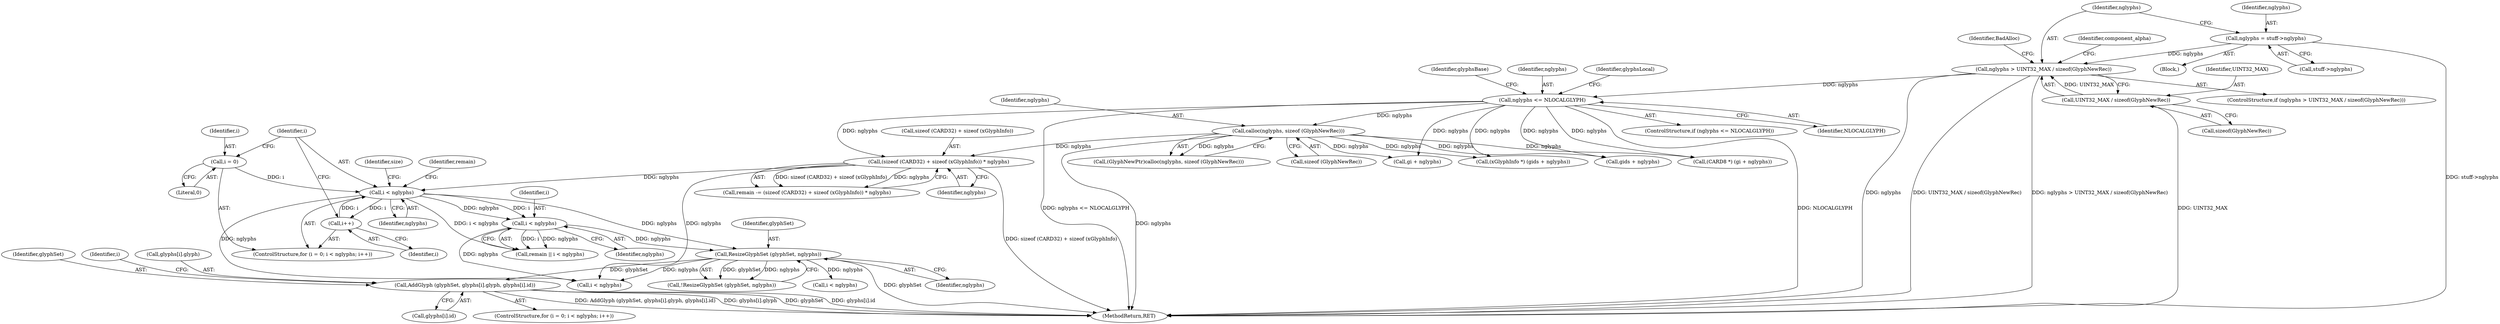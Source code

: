 digraph "0_xserver_5725849a1b427cd4a72b84e57f211edb35838718@array" {
"1000630" [label="(Call,AddGlyph (glyphSet, glyphs[i].glyph, glyphs[i].id))"];
"1000613" [label="(Call,ResizeGlyphSet (glyphSet, nglyphs))"];
"1000301" [label="(Call,i < nglyphs)"];
"1000298" [label="(Call,i = 0)"];
"1000304" [label="(Call,i++)"];
"1000257" [label="(Call,(sizeof (CARD32) + sizeof (xGlyphInfo)) * nglyphs)"];
"1000194" [label="(Call,nglyphs <= NLOCALGLYPH)"];
"1000177" [label="(Call,nglyphs > UINT32_MAX / sizeof(GlyphNewRec))"];
"1000171" [label="(Call,nglyphs = stuff->nglyphs)"];
"1000179" [label="(Call,UINT32_MAX / sizeof(GlyphNewRec))"];
"1000212" [label="(Call,calloc(nglyphs, sizeof (GlyphNewRec)))"];
"1000603" [label="(Call,i < nglyphs)"];
"1000258" [label="(Call,sizeof (CARD32) + sizeof (xGlyphInfo))"];
"1000177" [label="(Call,nglyphs > UINT32_MAX / sizeof(GlyphNewRec))"];
"1000632" [label="(Call,glyphs[i].glyph)"];
"1000172" [label="(Identifier,nglyphs)"];
"1000181" [label="(Call,sizeof(GlyphNewRec))"];
"1000255" [label="(Call,remain -= (sizeof (CARD32) + sizeof (xGlyphInfo)) * nglyphs)"];
"1000615" [label="(Identifier,nglyphs)"];
"1000213" [label="(Identifier,nglyphs)"];
"1000631" [label="(Identifier,glyphSet)"];
"1000179" [label="(Call,UINT32_MAX / sizeof(GlyphNewRec))"];
"1000298" [label="(Call,i = 0)"];
"1000171" [label="(Call,nglyphs = stuff->nglyphs)"];
"1000605" [label="(Identifier,nglyphs)"];
"1000630" [label="(Call,AddGlyph (glyphSet, glyphs[i].glyph, glyphs[i].id))"];
"1000302" [label="(Identifier,i)"];
"1000305" [label="(Identifier,i)"];
"1000612" [label="(Call,!ResizeGlyphSet (glyphSet, nglyphs))"];
"1000193" [label="(ControlStructure,if (nglyphs <= NLOCALGLYPH))"];
"1000243" [label="(Call,(xGlyphInfo *) (gids + nglyphs))"];
"1000603" [label="(Call,i < nglyphs)"];
"1000212" [label="(Call,calloc(nglyphs, sizeof (GlyphNewRec)))"];
"1000637" [label="(Call,glyphs[i].id)"];
"1000304" [label="(Call,i++)"];
"1000210" [label="(Call,(GlyphNewPtr)calloc(nglyphs, sizeof (GlyphNewRec)))"];
"1000263" [label="(Identifier,nglyphs)"];
"1000176" [label="(ControlStructure,if (nglyphs > UINT32_MAX / sizeof(GlyphNewRec)))"];
"1000614" [label="(Identifier,glyphSet)"];
"1000303" [label="(Identifier,nglyphs)"];
"1000257" [label="(Call,(sizeof (CARD32) + sizeof (xGlyphInfo)) * nglyphs)"];
"1000196" [label="(Identifier,NLOCALGLYPH)"];
"1000625" [label="(Call,i < nglyphs)"];
"1000297" [label="(ControlStructure,for (i = 0; i < nglyphs; i++))"];
"1000698" [label="(MethodReturn,RET)"];
"1000299" [label="(Identifier,i)"];
"1000250" [label="(Call,(CARD8 *) (gi + nglyphs))"];
"1000186" [label="(Identifier,component_alpha)"];
"1000173" [label="(Call,stuff->nglyphs)"];
"1000199" [label="(Identifier,glyphsLocal)"];
"1000245" [label="(Call,gids + nglyphs)"];
"1000666" [label="(Call,i < nglyphs)"];
"1000602" [label="(Identifier,remain)"];
"1000300" [label="(Literal,0)"];
"1000621" [label="(ControlStructure,for (i = 0; i < nglyphs; i++))"];
"1000309" [label="(Identifier,size)"];
"1000209" [label="(Identifier,glyphsBase)"];
"1000629" [label="(Identifier,i)"];
"1000301" [label="(Call,i < nglyphs)"];
"1000178" [label="(Identifier,nglyphs)"];
"1000214" [label="(Call,sizeof (GlyphNewRec))"];
"1000195" [label="(Identifier,nglyphs)"];
"1000613" [label="(Call,ResizeGlyphSet (glyphSet, nglyphs))"];
"1000180" [label="(Identifier,UINT32_MAX)"];
"1000194" [label="(Call,nglyphs <= NLOCALGLYPH)"];
"1000604" [label="(Identifier,i)"];
"1000105" [label="(Block,)"];
"1000601" [label="(Call,remain || i < nglyphs)"];
"1000252" [label="(Call,gi + nglyphs)"];
"1000184" [label="(Identifier,BadAlloc)"];
"1000630" -> "1000621"  [label="AST: "];
"1000630" -> "1000637"  [label="CFG: "];
"1000631" -> "1000630"  [label="AST: "];
"1000632" -> "1000630"  [label="AST: "];
"1000637" -> "1000630"  [label="AST: "];
"1000629" -> "1000630"  [label="CFG: "];
"1000630" -> "1000698"  [label="DDG: AddGlyph (glyphSet, glyphs[i].glyph, glyphs[i].id)"];
"1000630" -> "1000698"  [label="DDG: glyphs[i].glyph"];
"1000630" -> "1000698"  [label="DDG: glyphSet"];
"1000630" -> "1000698"  [label="DDG: glyphs[i].id"];
"1000613" -> "1000630"  [label="DDG: glyphSet"];
"1000613" -> "1000612"  [label="AST: "];
"1000613" -> "1000615"  [label="CFG: "];
"1000614" -> "1000613"  [label="AST: "];
"1000615" -> "1000613"  [label="AST: "];
"1000612" -> "1000613"  [label="CFG: "];
"1000613" -> "1000698"  [label="DDG: glyphSet"];
"1000613" -> "1000612"  [label="DDG: glyphSet"];
"1000613" -> "1000612"  [label="DDG: nglyphs"];
"1000301" -> "1000613"  [label="DDG: nglyphs"];
"1000603" -> "1000613"  [label="DDG: nglyphs"];
"1000613" -> "1000625"  [label="DDG: nglyphs"];
"1000613" -> "1000666"  [label="DDG: nglyphs"];
"1000301" -> "1000297"  [label="AST: "];
"1000301" -> "1000303"  [label="CFG: "];
"1000302" -> "1000301"  [label="AST: "];
"1000303" -> "1000301"  [label="AST: "];
"1000309" -> "1000301"  [label="CFG: "];
"1000602" -> "1000301"  [label="CFG: "];
"1000298" -> "1000301"  [label="DDG: i"];
"1000304" -> "1000301"  [label="DDG: i"];
"1000257" -> "1000301"  [label="DDG: nglyphs"];
"1000301" -> "1000304"  [label="DDG: i"];
"1000301" -> "1000601"  [label="DDG: i < nglyphs"];
"1000301" -> "1000603"  [label="DDG: i"];
"1000301" -> "1000603"  [label="DDG: nglyphs"];
"1000301" -> "1000666"  [label="DDG: nglyphs"];
"1000298" -> "1000297"  [label="AST: "];
"1000298" -> "1000300"  [label="CFG: "];
"1000299" -> "1000298"  [label="AST: "];
"1000300" -> "1000298"  [label="AST: "];
"1000302" -> "1000298"  [label="CFG: "];
"1000304" -> "1000297"  [label="AST: "];
"1000304" -> "1000305"  [label="CFG: "];
"1000305" -> "1000304"  [label="AST: "];
"1000302" -> "1000304"  [label="CFG: "];
"1000257" -> "1000255"  [label="AST: "];
"1000257" -> "1000263"  [label="CFG: "];
"1000258" -> "1000257"  [label="AST: "];
"1000263" -> "1000257"  [label="AST: "];
"1000255" -> "1000257"  [label="CFG: "];
"1000257" -> "1000698"  [label="DDG: sizeof (CARD32) + sizeof (xGlyphInfo)"];
"1000257" -> "1000255"  [label="DDG: sizeof (CARD32) + sizeof (xGlyphInfo)"];
"1000257" -> "1000255"  [label="DDG: nglyphs"];
"1000194" -> "1000257"  [label="DDG: nglyphs"];
"1000212" -> "1000257"  [label="DDG: nglyphs"];
"1000257" -> "1000666"  [label="DDG: nglyphs"];
"1000194" -> "1000193"  [label="AST: "];
"1000194" -> "1000196"  [label="CFG: "];
"1000195" -> "1000194"  [label="AST: "];
"1000196" -> "1000194"  [label="AST: "];
"1000199" -> "1000194"  [label="CFG: "];
"1000209" -> "1000194"  [label="CFG: "];
"1000194" -> "1000698"  [label="DDG: nglyphs <= NLOCALGLYPH"];
"1000194" -> "1000698"  [label="DDG: NLOCALGLYPH"];
"1000177" -> "1000194"  [label="DDG: nglyphs"];
"1000194" -> "1000212"  [label="DDG: nglyphs"];
"1000194" -> "1000243"  [label="DDG: nglyphs"];
"1000194" -> "1000245"  [label="DDG: nglyphs"];
"1000194" -> "1000250"  [label="DDG: nglyphs"];
"1000194" -> "1000252"  [label="DDG: nglyphs"];
"1000177" -> "1000176"  [label="AST: "];
"1000177" -> "1000179"  [label="CFG: "];
"1000178" -> "1000177"  [label="AST: "];
"1000179" -> "1000177"  [label="AST: "];
"1000184" -> "1000177"  [label="CFG: "];
"1000186" -> "1000177"  [label="CFG: "];
"1000177" -> "1000698"  [label="DDG: nglyphs"];
"1000177" -> "1000698"  [label="DDG: UINT32_MAX / sizeof(GlyphNewRec)"];
"1000177" -> "1000698"  [label="DDG: nglyphs > UINT32_MAX / sizeof(GlyphNewRec)"];
"1000171" -> "1000177"  [label="DDG: nglyphs"];
"1000179" -> "1000177"  [label="DDG: UINT32_MAX"];
"1000171" -> "1000105"  [label="AST: "];
"1000171" -> "1000173"  [label="CFG: "];
"1000172" -> "1000171"  [label="AST: "];
"1000173" -> "1000171"  [label="AST: "];
"1000178" -> "1000171"  [label="CFG: "];
"1000171" -> "1000698"  [label="DDG: stuff->nglyphs"];
"1000179" -> "1000181"  [label="CFG: "];
"1000180" -> "1000179"  [label="AST: "];
"1000181" -> "1000179"  [label="AST: "];
"1000179" -> "1000698"  [label="DDG: UINT32_MAX"];
"1000212" -> "1000210"  [label="AST: "];
"1000212" -> "1000214"  [label="CFG: "];
"1000213" -> "1000212"  [label="AST: "];
"1000214" -> "1000212"  [label="AST: "];
"1000210" -> "1000212"  [label="CFG: "];
"1000212" -> "1000698"  [label="DDG: nglyphs"];
"1000212" -> "1000210"  [label="DDG: nglyphs"];
"1000212" -> "1000243"  [label="DDG: nglyphs"];
"1000212" -> "1000245"  [label="DDG: nglyphs"];
"1000212" -> "1000250"  [label="DDG: nglyphs"];
"1000212" -> "1000252"  [label="DDG: nglyphs"];
"1000603" -> "1000601"  [label="AST: "];
"1000603" -> "1000605"  [label="CFG: "];
"1000604" -> "1000603"  [label="AST: "];
"1000605" -> "1000603"  [label="AST: "];
"1000601" -> "1000603"  [label="CFG: "];
"1000603" -> "1000601"  [label="DDG: i"];
"1000603" -> "1000601"  [label="DDG: nglyphs"];
"1000603" -> "1000666"  [label="DDG: nglyphs"];
}

